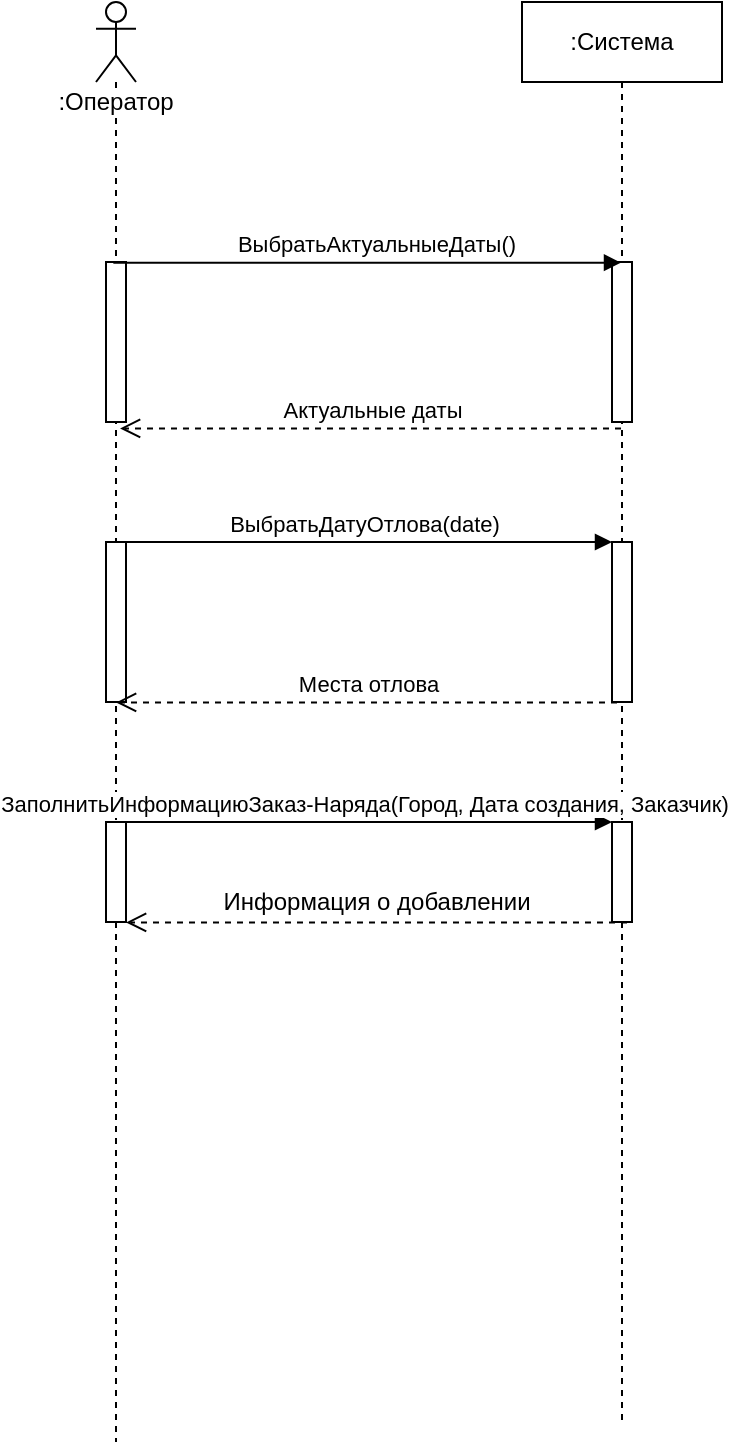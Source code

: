 <mxfile version="10.8.0" type="device"><diagram id="oSbuhKAIPbAD8BvsI2Ri" name="Page-1"><mxGraphModel dx="898" dy="628" grid="1" gridSize="10" guides="1" tooltips="1" connect="1" arrows="1" fold="1" page="1" pageScale="1" pageWidth="827" pageHeight="1169" math="0" shadow="0"><root><mxCell id="0"/><mxCell id="1" parent="0"/><mxCell id="Pv1rw-uHJKSWTAPMDEW--7" value=":Система" style="shape=umlLifeline;perimeter=lifelinePerimeter;whiteSpace=wrap;html=1;container=1;collapsible=0;recursiveResize=0;outlineConnect=0;" parent="1" vertex="1"><mxGeometry x="413" width="100" height="710" as="geometry"/></mxCell><mxCell id="Pv1rw-uHJKSWTAPMDEW--15" value="" style="html=1;points=[];perimeter=orthogonalPerimeter;" parent="Pv1rw-uHJKSWTAPMDEW--7" vertex="1"><mxGeometry x="45" y="130" width="10" height="80" as="geometry"/></mxCell><mxCell id="Pv1rw-uHJKSWTAPMDEW--23" value="" style="html=1;points=[];perimeter=orthogonalPerimeter;" parent="Pv1rw-uHJKSWTAPMDEW--7" vertex="1"><mxGeometry x="45" y="270" width="10" height="80" as="geometry"/></mxCell><mxCell id="LyewiBWtRScmZIfgWC9M-2" value="" style="html=1;points=[];perimeter=orthogonalPerimeter;" parent="Pv1rw-uHJKSWTAPMDEW--7" vertex="1"><mxGeometry x="45" y="410" width="10" height="50" as="geometry"/></mxCell><mxCell id="Pv1rw-uHJKSWTAPMDEW--9" value=":Оператор" style="shape=umlLifeline;participant=umlActor;perimeter=lifelinePerimeter;whiteSpace=wrap;html=1;container=1;collapsible=0;recursiveResize=0;verticalAlign=top;spacingTop=36;labelBackgroundColor=#ffffff;outlineConnect=0;" parent="1" vertex="1"><mxGeometry x="200" width="20" height="720" as="geometry"/></mxCell><mxCell id="Pv1rw-uHJKSWTAPMDEW--14" value="" style="html=1;points=[];perimeter=orthogonalPerimeter;" parent="Pv1rw-uHJKSWTAPMDEW--9" vertex="1"><mxGeometry x="5" y="130" width="10" height="80" as="geometry"/></mxCell><mxCell id="Pv1rw-uHJKSWTAPMDEW--27" value="" style="html=1;points=[];perimeter=orthogonalPerimeter;" parent="Pv1rw-uHJKSWTAPMDEW--9" vertex="1"><mxGeometry x="5" y="270" width="10" height="80" as="geometry"/></mxCell><mxCell id="LyewiBWtRScmZIfgWC9M-1" value="" style="html=1;points=[];perimeter=orthogonalPerimeter;" parent="Pv1rw-uHJKSWTAPMDEW--9" vertex="1"><mxGeometry x="5" y="410" width="10" height="50" as="geometry"/></mxCell><mxCell id="Pv1rw-uHJKSWTAPMDEW--16" value="ВыбратьАктуальныеДаты()" style="html=1;verticalAlign=bottom;endArrow=block;exitX=0.367;exitY=0.004;exitDx=0;exitDy=0;exitPerimeter=0;" parent="1" source="Pv1rw-uHJKSWTAPMDEW--14" target="Pv1rw-uHJKSWTAPMDEW--7" edge="1"><mxGeometry x="0.035" relative="1" as="geometry"><mxPoint x="215" y="139.833" as="sourcePoint"/><mxPoint x="468.0" y="139.833" as="targetPoint"/><mxPoint as="offset"/></mxGeometry></mxCell><mxCell id="Pv1rw-uHJKSWTAPMDEW--26" value="Актуальные даты" style="html=1;verticalAlign=bottom;endArrow=open;dashed=1;endSize=8;entryX=0.703;entryY=1.04;entryDx=0;entryDy=0;entryPerimeter=0;" parent="1" source="Pv1rw-uHJKSWTAPMDEW--7" target="Pv1rw-uHJKSWTAPMDEW--14" edge="1"><mxGeometry relative="1" as="geometry"><mxPoint x="220" y="200" as="targetPoint"/><mxPoint x="460" y="200" as="sourcePoint"/></mxGeometry></mxCell><mxCell id="Pv1rw-uHJKSWTAPMDEW--24" value="ВыбратьДатуОтлова(date)" style="html=1;verticalAlign=bottom;endArrow=block;" parent="1" source="Pv1rw-uHJKSWTAPMDEW--9" edge="1"><mxGeometry relative="1" as="geometry"><mxPoint x="270" y="270" as="sourcePoint"/><mxPoint x="458" y="270" as="targetPoint"/></mxGeometry></mxCell><mxCell id="Pv1rw-uHJKSWTAPMDEW--28" value="Места отлова" style="html=1;verticalAlign=bottom;endArrow=open;dashed=1;endSize=8;entryX=0.703;entryY=1.04;entryDx=0;entryDy=0;entryPerimeter=0;" parent="1" edge="1"><mxGeometry relative="1" as="geometry"><mxPoint x="210.034" y="350.207" as="targetPoint"/><mxPoint x="460.5" y="350.207" as="sourcePoint"/></mxGeometry></mxCell><mxCell id="LyewiBWtRScmZIfgWC9M-3" value="ЗаполнитьИнформациюЗаказ-Наряда(Город, Дата создания, Заказчик)" style="html=1;verticalAlign=bottom;endArrow=block;entryX=0;entryY=0;exitX=0.497;exitY=0.001;exitDx=0;exitDy=0;exitPerimeter=0;" parent="1" edge="1"><mxGeometry relative="1" as="geometry"><mxPoint x="210" y="410" as="sourcePoint"/><mxPoint x="458" y="410" as="targetPoint"/></mxGeometry></mxCell><mxCell id="P5fRv5BKgbetHeNdIAEb-1" value="" style="html=1;verticalAlign=bottom;endArrow=open;dashed=1;endSize=8;entryX=0.703;entryY=1.04;entryDx=0;entryDy=0;entryPerimeter=0;" parent="1" edge="1"><mxGeometry relative="1" as="geometry"><mxPoint x="215.034" y="460.207" as="targetPoint"/><mxPoint x="465.5" y="460.207" as="sourcePoint"/></mxGeometry></mxCell><mxCell id="P5fRv5BKgbetHeNdIAEb-2" value="Информация о добавлении" style="text;html=1;resizable=0;points=[];align=center;verticalAlign=middle;labelBackgroundColor=#ffffff;" parent="P5fRv5BKgbetHeNdIAEb-1" vertex="1" connectable="0"><mxGeometry x="-0.122" y="1" relative="1" as="geometry"><mxPoint x="-15.5" y="-11" as="offset"/></mxGeometry></mxCell></root></mxGraphModel></diagram></mxfile>
